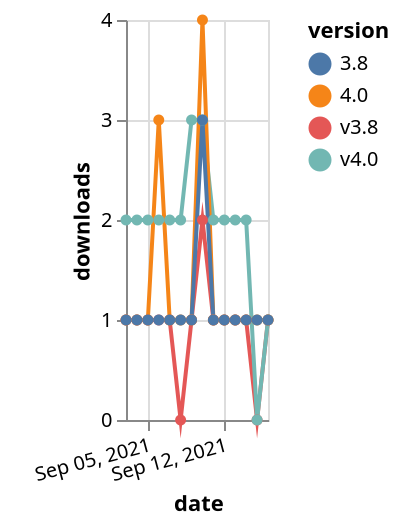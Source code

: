 {"$schema": "https://vega.github.io/schema/vega-lite/v5.json", "description": "A simple bar chart with embedded data.", "data": {"values": [{"date": "2021-09-03", "total": 212, "delta": 1, "version": "v3.8"}, {"date": "2021-09-04", "total": 213, "delta": 1, "version": "v3.8"}, {"date": "2021-09-05", "total": 214, "delta": 1, "version": "v3.8"}, {"date": "2021-09-06", "total": 215, "delta": 1, "version": "v3.8"}, {"date": "2021-09-07", "total": 216, "delta": 1, "version": "v3.8"}, {"date": "2021-09-08", "total": 216, "delta": 0, "version": "v3.8"}, {"date": "2021-09-09", "total": 217, "delta": 1, "version": "v3.8"}, {"date": "2021-09-10", "total": 219, "delta": 2, "version": "v3.8"}, {"date": "2021-09-11", "total": 220, "delta": 1, "version": "v3.8"}, {"date": "2021-09-12", "total": 221, "delta": 1, "version": "v3.8"}, {"date": "2021-09-13", "total": 222, "delta": 1, "version": "v3.8"}, {"date": "2021-09-14", "total": 223, "delta": 1, "version": "v3.8"}, {"date": "2021-09-15", "total": 223, "delta": 0, "version": "v3.8"}, {"date": "2021-09-16", "total": 224, "delta": 1, "version": "v3.8"}, {"date": "2021-09-03", "total": 2027, "delta": 2, "version": "v4.0"}, {"date": "2021-09-04", "total": 2029, "delta": 2, "version": "v4.0"}, {"date": "2021-09-05", "total": 2031, "delta": 2, "version": "v4.0"}, {"date": "2021-09-06", "total": 2033, "delta": 2, "version": "v4.0"}, {"date": "2021-09-07", "total": 2035, "delta": 2, "version": "v4.0"}, {"date": "2021-09-08", "total": 2037, "delta": 2, "version": "v4.0"}, {"date": "2021-09-09", "total": 2040, "delta": 3, "version": "v4.0"}, {"date": "2021-09-10", "total": 2043, "delta": 3, "version": "v4.0"}, {"date": "2021-09-11", "total": 2045, "delta": 2, "version": "v4.0"}, {"date": "2021-09-12", "total": 2047, "delta": 2, "version": "v4.0"}, {"date": "2021-09-13", "total": 2049, "delta": 2, "version": "v4.0"}, {"date": "2021-09-14", "total": 2051, "delta": 2, "version": "v4.0"}, {"date": "2021-09-15", "total": 2051, "delta": 0, "version": "v4.0"}, {"date": "2021-09-16", "total": 2052, "delta": 1, "version": "v4.0"}, {"date": "2021-09-03", "total": 298, "delta": 1, "version": "4.0"}, {"date": "2021-09-04", "total": 299, "delta": 1, "version": "4.0"}, {"date": "2021-09-05", "total": 300, "delta": 1, "version": "4.0"}, {"date": "2021-09-06", "total": 303, "delta": 3, "version": "4.0"}, {"date": "2021-09-07", "total": 304, "delta": 1, "version": "4.0"}, {"date": "2021-09-08", "total": 305, "delta": 1, "version": "4.0"}, {"date": "2021-09-09", "total": 306, "delta": 1, "version": "4.0"}, {"date": "2021-09-10", "total": 310, "delta": 4, "version": "4.0"}, {"date": "2021-09-11", "total": 311, "delta": 1, "version": "4.0"}, {"date": "2021-09-12", "total": 312, "delta": 1, "version": "4.0"}, {"date": "2021-09-13", "total": 313, "delta": 1, "version": "4.0"}, {"date": "2021-09-14", "total": 314, "delta": 1, "version": "4.0"}, {"date": "2021-09-15", "total": 315, "delta": 1, "version": "4.0"}, {"date": "2021-09-16", "total": 316, "delta": 1, "version": "4.0"}, {"date": "2021-09-03", "total": 367, "delta": 1, "version": "3.8"}, {"date": "2021-09-04", "total": 368, "delta": 1, "version": "3.8"}, {"date": "2021-09-05", "total": 369, "delta": 1, "version": "3.8"}, {"date": "2021-09-06", "total": 370, "delta": 1, "version": "3.8"}, {"date": "2021-09-07", "total": 371, "delta": 1, "version": "3.8"}, {"date": "2021-09-08", "total": 372, "delta": 1, "version": "3.8"}, {"date": "2021-09-09", "total": 373, "delta": 1, "version": "3.8"}, {"date": "2021-09-10", "total": 376, "delta": 3, "version": "3.8"}, {"date": "2021-09-11", "total": 377, "delta": 1, "version": "3.8"}, {"date": "2021-09-12", "total": 378, "delta": 1, "version": "3.8"}, {"date": "2021-09-13", "total": 379, "delta": 1, "version": "3.8"}, {"date": "2021-09-14", "total": 380, "delta": 1, "version": "3.8"}, {"date": "2021-09-15", "total": 381, "delta": 1, "version": "3.8"}, {"date": "2021-09-16", "total": 382, "delta": 1, "version": "3.8"}]}, "width": "container", "mark": {"type": "line", "point": {"filled": true}}, "encoding": {"x": {"field": "date", "type": "temporal", "timeUnit": "yearmonthdate", "title": "date", "axis": {"labelAngle": -15}}, "y": {"field": "delta", "type": "quantitative", "title": "downloads"}, "color": {"field": "version", "type": "nominal"}, "tooltip": {"field": "delta"}}}